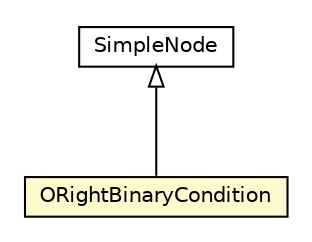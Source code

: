 #!/usr/local/bin/dot
#
# Class diagram 
# Generated by UMLGraph version R5_6-24-gf6e263 (http://www.umlgraph.org/)
#

digraph G {
	edge [fontname="Helvetica",fontsize=10,labelfontname="Helvetica",labelfontsize=10];
	node [fontname="Helvetica",fontsize=10,shape=plaintext];
	nodesep=0.25;
	ranksep=0.5;
	// com.orientechnologies.orient.core.sql.parser.ORightBinaryCondition
	c5645852 [label=<<table title="com.orientechnologies.orient.core.sql.parser.ORightBinaryCondition" border="0" cellborder="1" cellspacing="0" cellpadding="2" port="p" bgcolor="lemonChiffon" href="./ORightBinaryCondition.html">
		<tr><td><table border="0" cellspacing="0" cellpadding="1">
<tr><td align="center" balign="center"> ORightBinaryCondition </td></tr>
		</table></td></tr>
		</table>>, URL="./ORightBinaryCondition.html", fontname="Helvetica", fontcolor="black", fontsize=10.0];
	// com.orientechnologies.orient.core.sql.parser.SimpleNode
	c5645855 [label=<<table title="com.orientechnologies.orient.core.sql.parser.SimpleNode" border="0" cellborder="1" cellspacing="0" cellpadding="2" port="p" href="./SimpleNode.html">
		<tr><td><table border="0" cellspacing="0" cellpadding="1">
<tr><td align="center" balign="center"> SimpleNode </td></tr>
		</table></td></tr>
		</table>>, URL="./SimpleNode.html", fontname="Helvetica", fontcolor="black", fontsize=10.0];
	//com.orientechnologies.orient.core.sql.parser.ORightBinaryCondition extends com.orientechnologies.orient.core.sql.parser.SimpleNode
	c5645855:p -> c5645852:p [dir=back,arrowtail=empty];
}

